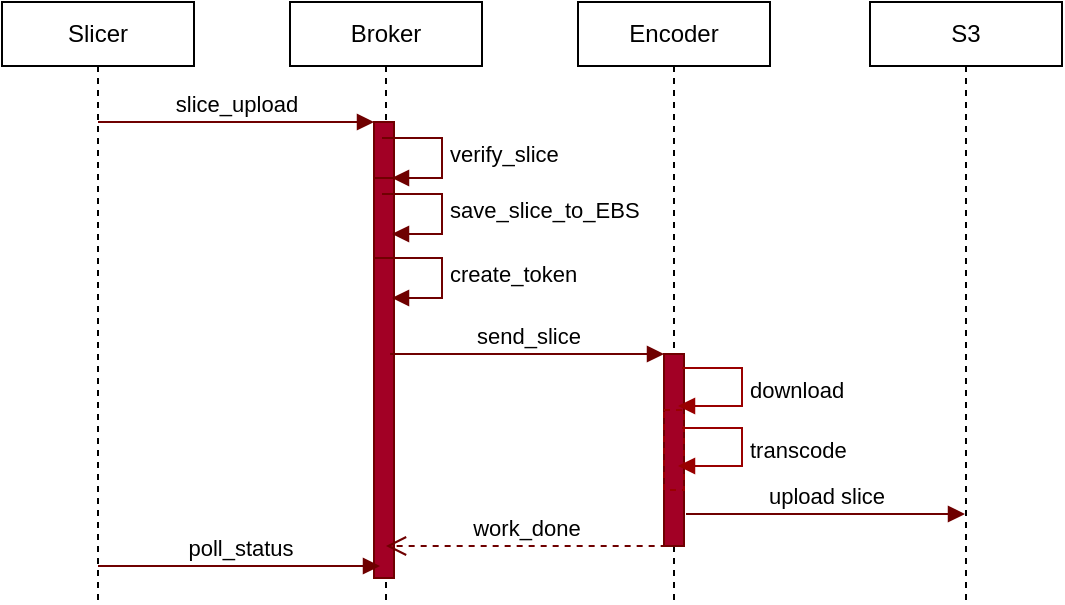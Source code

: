 <mxfile>
    <diagram id="86qqO_P1Cbcd22vJs-1b" name="Sequence">
        <mxGraphModel dx="843" dy="654" grid="1" gridSize="4" guides="1" tooltips="1" connect="1" arrows="1" fold="1" page="1" pageScale="1" pageWidth="850" pageHeight="1100" math="0" shadow="0">
            <root>
                <mxCell id="0"/>
                <mxCell id="1" parent="0"/>
                <mxCell id="7" value="Slicer" style="shape=umlLifeline;perimeter=lifelinePerimeter;whiteSpace=wrap;html=1;container=1;collapsible=0;recursiveResize=0;outlineConnect=0;size=32;" parent="1" vertex="1">
                    <mxGeometry x="30" y="32" width="96" height="300" as="geometry"/>
                </mxCell>
                <mxCell id="8" value="Broker" style="shape=umlLifeline;perimeter=lifelinePerimeter;whiteSpace=wrap;html=1;container=1;collapsible=0;recursiveResize=0;outlineConnect=0;size=32;" parent="1" vertex="1">
                    <mxGeometry x="174" y="32" width="96" height="300" as="geometry"/>
                </mxCell>
                <mxCell id="10" value="" style="html=1;points=[];perimeter=orthogonalPerimeter;fillColor=#a20025;strokeColor=#6F0000;fontColor=#ffffff;" parent="8" vertex="1">
                    <mxGeometry x="42" y="60" width="10" height="228" as="geometry"/>
                </mxCell>
                <mxCell id="13" value="" style="html=1;points=[];perimeter=orthogonalPerimeter;fillColor=#a20025;fontColor=#ffffff;strokeColor=#6F0000;" parent="8" vertex="1">
                    <mxGeometry x="42" y="88" width="10" height="40" as="geometry"/>
                </mxCell>
                <mxCell id="14" value="verify_slice" style="edgeStyle=orthogonalEdgeStyle;html=1;align=left;spacingLeft=2;endArrow=block;rounded=0;entryX=1;entryY=0;fillColor=#a20025;strokeColor=#6F0000;" parent="8" edge="1">
                    <mxGeometry relative="1" as="geometry">
                        <mxPoint x="46" y="68" as="sourcePoint"/>
                        <Array as="points">
                            <mxPoint x="76" y="68"/>
                        </Array>
                        <mxPoint x="51" y="88" as="targetPoint"/>
                    </mxGeometry>
                </mxCell>
                <mxCell id="16" value="save_slice_to_EBS" style="edgeStyle=orthogonalEdgeStyle;html=1;align=left;spacingLeft=2;endArrow=block;rounded=0;entryX=1;entryY=0;fillColor=#a20025;strokeColor=#6F0000;" parent="8" edge="1">
                    <mxGeometry relative="1" as="geometry">
                        <mxPoint x="46" y="96" as="sourcePoint"/>
                        <Array as="points">
                            <mxPoint x="76" y="96"/>
                        </Array>
                        <mxPoint x="51" y="116" as="targetPoint"/>
                    </mxGeometry>
                </mxCell>
                <mxCell id="9" value="Encoder" style="shape=umlLifeline;perimeter=lifelinePerimeter;whiteSpace=wrap;html=1;container=1;collapsible=0;recursiveResize=0;outlineConnect=0;size=32;" parent="1" vertex="1">
                    <mxGeometry x="318" y="32" width="96" height="300" as="geometry"/>
                </mxCell>
                <mxCell id="22" value="" style="html=1;points=[];perimeter=orthogonalPerimeter;fillColor=#a20025;fontColor=#ffffff;strokeColor=#6F0000;" parent="9" vertex="1">
                    <mxGeometry x="43" y="176" width="10" height="96" as="geometry"/>
                </mxCell>
                <mxCell id="GzJq20PFAnQ3MTvmmoe4-25" value="" style="html=1;points=[];perimeter=orthogonalPerimeter;dashed=1;fontColor=#990000;fillColor=none;strokeColor=#990000;" vertex="1" parent="9">
                    <mxGeometry x="43" y="204" width="10" height="40" as="geometry"/>
                </mxCell>
                <mxCell id="GzJq20PFAnQ3MTvmmoe4-29" value="transcode" style="edgeStyle=orthogonalEdgeStyle;html=1;align=left;spacingLeft=2;endArrow=block;rounded=0;fontColor=#000000;strokeColor=#990000;" edge="1" parent="9">
                    <mxGeometry relative="1" as="geometry">
                        <mxPoint x="52" y="213" as="sourcePoint"/>
                        <Array as="points">
                            <mxPoint x="82" y="213"/>
                            <mxPoint x="82" y="232"/>
                        </Array>
                        <mxPoint x="50" y="232" as="targetPoint"/>
                    </mxGeometry>
                </mxCell>
                <mxCell id="11" value="slice_upload" style="html=1;verticalAlign=bottom;endArrow=block;entryX=0;entryY=0;fillColor=#a20025;strokeColor=#6F0000;" parent="1" source="7" target="10" edge="1">
                    <mxGeometry relative="1" as="geometry">
                        <mxPoint x="146" y="92" as="sourcePoint"/>
                    </mxGeometry>
                </mxCell>
                <mxCell id="19" value="create_token" style="edgeStyle=orthogonalEdgeStyle;html=1;align=left;spacingLeft=2;endArrow=block;rounded=0;entryX=1;entryY=0;fillColor=#a20025;strokeColor=#6F0000;" parent="1" edge="1">
                    <mxGeometry relative="1" as="geometry">
                        <mxPoint x="220" y="160" as="sourcePoint"/>
                        <Array as="points">
                            <mxPoint x="250" y="160"/>
                        </Array>
                        <mxPoint x="225" y="180" as="targetPoint"/>
                    </mxGeometry>
                </mxCell>
                <mxCell id="24" value="work_done" style="html=1;verticalAlign=bottom;endArrow=open;dashed=1;endSize=8;exitX=0.133;exitY=1;fillColor=#a20025;strokeColor=#6F0000;exitDx=0;exitDy=0;exitPerimeter=0;" parent="1" edge="1" target="8" source="22">
                    <mxGeometry relative="1" as="geometry">
                        <mxPoint x="224" y="238" as="targetPoint"/>
                        <mxPoint x="361" y="238.4" as="sourcePoint"/>
                    </mxGeometry>
                </mxCell>
                <mxCell id="23" value="send_slice" style="html=1;verticalAlign=bottom;endArrow=block;entryX=0;entryY=0;fillColor=#a20025;strokeColor=#6F0000;" parent="1" target="22" edge="1">
                    <mxGeometry relative="1" as="geometry">
                        <mxPoint x="224" y="208" as="sourcePoint"/>
                    </mxGeometry>
                </mxCell>
                <mxCell id="25" value="poll_status" style="html=1;verticalAlign=bottom;endArrow=block;fillColor=#a20025;strokeColor=#6F0000;" parent="1" edge="1">
                    <mxGeometry relative="1" as="geometry">
                        <mxPoint x="78" y="314.0" as="sourcePoint"/>
                        <mxPoint x="219" y="314" as="targetPoint"/>
                    </mxGeometry>
                </mxCell>
                <mxCell id="GzJq20PFAnQ3MTvmmoe4-31" value="download" style="edgeStyle=orthogonalEdgeStyle;html=1;align=left;spacingLeft=2;endArrow=block;rounded=0;fontColor=#000000;strokeColor=#990000;" edge="1" parent="1">
                    <mxGeometry relative="1" as="geometry">
                        <mxPoint x="370" y="215" as="sourcePoint"/>
                        <Array as="points">
                            <mxPoint x="400" y="215"/>
                            <mxPoint x="400" y="234"/>
                        </Array>
                        <mxPoint x="368" y="234" as="targetPoint"/>
                    </mxGeometry>
                </mxCell>
                <mxCell id="GzJq20PFAnQ3MTvmmoe4-32" value="S3" style="shape=umlLifeline;perimeter=lifelinePerimeter;whiteSpace=wrap;html=1;container=1;collapsible=0;recursiveResize=0;outlineConnect=0;size=32;" vertex="1" parent="1">
                    <mxGeometry x="464" y="32" width="96" height="300" as="geometry"/>
                </mxCell>
                <mxCell id="GzJq20PFAnQ3MTvmmoe4-36" value="upload slice" style="html=1;verticalAlign=bottom;endArrow=block;fillColor=#a20025;strokeColor=#6F0000;" edge="1" parent="1">
                    <mxGeometry relative="1" as="geometry">
                        <mxPoint x="372" y="288" as="sourcePoint"/>
                        <mxPoint x="511.5" y="288" as="targetPoint"/>
                    </mxGeometry>
                </mxCell>
            </root>
        </mxGraphModel>
    </diagram>
    <diagram id="TFhXuAhmm2bXP4tnXUyT" name="overview">
        <mxGraphModel dx="843" dy="654" grid="1" gridSize="4" guides="1" tooltips="1" connect="1" arrows="1" fold="1" page="1" pageScale="1" pageWidth="850" pageHeight="1100" math="0" shadow="0">
            <root>
                <mxCell id="BmGCkv3bQAV6HZQadc2V-0"/>
                <mxCell id="BmGCkv3bQAV6HZQadc2V-1" parent="BmGCkv3bQAV6HZQadc2V-0"/>
                <mxCell id="BmGCkv3bQAV6HZQadc2V-17" value="" style="rounded=0;whiteSpace=wrap;html=1;fillColor=none;dashed=1;" vertex="1" parent="BmGCkv3bQAV6HZQadc2V-1">
                    <mxGeometry x="176" y="64" width="288" height="128" as="geometry"/>
                </mxCell>
                <mxCell id="BmGCkv3bQAV6HZQadc2V-5" value="&lt;br&gt;&lt;br&gt;Video&lt;br&gt;source" style="rounded=1;whiteSpace=wrap;html=1;" vertex="1" parent="BmGCkv3bQAV6HZQadc2V-1">
                    <mxGeometry x="94" y="96" width="68" height="64" as="geometry"/>
                </mxCell>
                <mxCell id="BmGCkv3bQAV6HZQadc2V-6" value="&lt;br&gt;Slicer" style="rounded=1;whiteSpace=wrap;html=1;" vertex="1" parent="BmGCkv3bQAV6HZQadc2V-1">
                    <mxGeometry x="188" y="96" width="68" height="64" as="geometry"/>
                </mxCell>
                <mxCell id="BmGCkv3bQAV6HZQadc2V-7" value="&lt;br&gt;Broker" style="rounded=1;whiteSpace=wrap;html=1;" vertex="1" parent="BmGCkv3bQAV6HZQadc2V-1">
                    <mxGeometry x="288" y="96" width="68" height="64" as="geometry"/>
                </mxCell>
                <mxCell id="BmGCkv3bQAV6HZQadc2V-8" value="&lt;br&gt;Encoder" style="rounded=1;whiteSpace=wrap;html=1;" vertex="1" parent="BmGCkv3bQAV6HZQadc2V-1">
                    <mxGeometry x="384" y="96" width="68" height="64" as="geometry"/>
                </mxCell>
                <mxCell id="BmGCkv3bQAV6HZQadc2V-9" value="&lt;br&gt;&amp;nbsp; &amp;nbsp; &lt;br&gt;&amp;nbsp; &amp;nbsp; &amp;nbsp;S3&amp;nbsp; &amp;nbsp; &amp;nbsp; &amp;nbsp;origin" style="rounded=1;whiteSpace=wrap;html=1;" vertex="1" parent="BmGCkv3bQAV6HZQadc2V-1">
                    <mxGeometry x="480" y="96" width="68" height="64" as="geometry"/>
                </mxCell>
                <mxCell id="BmGCkv3bQAV6HZQadc2V-10" value="&lt;br&gt;CDN" style="rounded=1;whiteSpace=wrap;html=1;" vertex="1" parent="BmGCkv3bQAV6HZQadc2V-1">
                    <mxGeometry x="576" y="96" width="68" height="64" as="geometry"/>
                </mxCell>
                <mxCell id="BmGCkv3bQAV6HZQadc2V-11" value="" style="endArrow=classic;html=1;exitX=1;exitY=0.5;exitDx=0;exitDy=0;entryX=0;entryY=0.5;entryDx=0;entryDy=0;fillColor=#a20025;strokeColor=#6F0000;" edge="1" parent="BmGCkv3bQAV6HZQadc2V-1" source="BmGCkv3bQAV6HZQadc2V-5" target="BmGCkv3bQAV6HZQadc2V-6">
                    <mxGeometry width="50" height="50" relative="1" as="geometry">
                        <mxPoint x="400" y="334" as="sourcePoint"/>
                        <mxPoint x="450" y="284" as="targetPoint"/>
                    </mxGeometry>
                </mxCell>
                <mxCell id="BmGCkv3bQAV6HZQadc2V-12" value="" style="endArrow=classic;html=1;exitX=1;exitY=0.5;exitDx=0;exitDy=0;entryX=0;entryY=0.5;entryDx=0;entryDy=0;fillColor=#a20025;strokeColor=#6F0000;" edge="1" parent="BmGCkv3bQAV6HZQadc2V-1" source="BmGCkv3bQAV6HZQadc2V-6" target="BmGCkv3bQAV6HZQadc2V-7">
                    <mxGeometry width="50" height="50" relative="1" as="geometry">
                        <mxPoint x="136" y="132" as="sourcePoint"/>
                        <mxPoint x="192" y="132" as="targetPoint"/>
                    </mxGeometry>
                </mxCell>
                <mxCell id="BmGCkv3bQAV6HZQadc2V-13" value="" style="endArrow=classic;html=1;exitX=1;exitY=0.5;exitDx=0;exitDy=0;entryX=0;entryY=0.5;entryDx=0;entryDy=0;fillColor=#a20025;strokeColor=#6F0000;" edge="1" parent="BmGCkv3bQAV6HZQadc2V-1" source="BmGCkv3bQAV6HZQadc2V-7" target="BmGCkv3bQAV6HZQadc2V-8">
                    <mxGeometry width="50" height="50" relative="1" as="geometry">
                        <mxPoint x="140" y="136" as="sourcePoint"/>
                        <mxPoint x="196" y="136" as="targetPoint"/>
                    </mxGeometry>
                </mxCell>
                <mxCell id="BmGCkv3bQAV6HZQadc2V-14" value="" style="endArrow=classic;html=1;exitX=1;exitY=0.5;exitDx=0;exitDy=0;entryX=0;entryY=0.5;entryDx=0;entryDy=0;fillColor=#a20025;strokeColor=#6F0000;" edge="1" parent="BmGCkv3bQAV6HZQadc2V-1" source="BmGCkv3bQAV6HZQadc2V-8" target="BmGCkv3bQAV6HZQadc2V-9">
                    <mxGeometry width="50" height="50" relative="1" as="geometry">
                        <mxPoint x="144" y="140" as="sourcePoint"/>
                        <mxPoint x="200" y="140" as="targetPoint"/>
                    </mxGeometry>
                </mxCell>
                <mxCell id="BmGCkv3bQAV6HZQadc2V-15" value="" style="endArrow=classic;html=1;exitX=1;exitY=0.5;exitDx=0;exitDy=0;entryX=0;entryY=0.5;entryDx=0;entryDy=0;fillColor=#a20025;strokeColor=#6F0000;" edge="1" parent="BmGCkv3bQAV6HZQadc2V-1" source="BmGCkv3bQAV6HZQadc2V-9" target="BmGCkv3bQAV6HZQadc2V-10">
                    <mxGeometry width="50" height="50" relative="1" as="geometry">
                        <mxPoint x="116" y="144" as="sourcePoint"/>
                        <mxPoint x="172" y="144" as="targetPoint"/>
                    </mxGeometry>
                </mxCell>
                <mxCell id="BmGCkv3bQAV6HZQadc2V-18" value="video ingest" style="text;html=1;strokeColor=none;fillColor=none;align=center;verticalAlign=middle;whiteSpace=wrap;rounded=0;dashed=1;fontColor=#990000;" vertex="1" parent="BmGCkv3bQAV6HZQadc2V-1">
                    <mxGeometry x="176" y="64" width="88" height="16" as="geometry"/>
                </mxCell>
                <mxCell id="BmGCkv3bQAV6HZQadc2V-19" value="" style="shape=image;verticalLabelPosition=bottom;labelBackgroundColor=#ffffff;verticalAlign=top;aspect=fixed;imageAspect=0;image=https://img.favpng.com/23/16/3/video-cameras-logo-computer-icons-png-favpng-PB7QqZvRjrXMS4aE3t70QLV4K.jpg;" vertex="1" parent="BmGCkv3bQAV6HZQadc2V-1">
                    <mxGeometry x="108.8" y="97" width="38.4" height="24" as="geometry"/>
                </mxCell>
                <mxCell id="BmGCkv3bQAV6HZQadc2V-20" value="x" style="sketch=0;outlineConnect=0;fontColor=#232F3E;gradientColor=none;strokeColor=#ffffff;fillColor=#232F3E;dashed=0;verticalLabelPosition=middle;verticalAlign=bottom;align=center;html=1;whiteSpace=wrap;fontSize=10;fontStyle=1;spacing=3;shape=mxgraph.aws4.productIcon;prIcon=mxgraph.aws4.s3;" vertex="1" parent="BmGCkv3bQAV6HZQadc2V-1">
                    <mxGeometry x="500" y="98" width="24" height="24" as="geometry"/>
                </mxCell>
                <mxCell id="BmGCkv3bQAV6HZQadc2V-22" value="" style="shape=image;verticalLabelPosition=bottom;labelBackgroundColor=#ffffff;verticalAlign=top;aspect=fixed;imageAspect=0;image=https://cdn.iconscout.com/icon/premium/png-256-thumb/web-3097086-2594910.png;" vertex="1" parent="BmGCkv3bQAV6HZQadc2V-1">
                    <mxGeometry x="598" y="98" width="24" height="24" as="geometry"/>
                </mxCell>
                <mxCell id="BmGCkv3bQAV6HZQadc2V-23" value="&lt;br&gt;&lt;br&gt;OTT&lt;br&gt;devices" style="rounded=1;whiteSpace=wrap;html=1;" vertex="1" parent="BmGCkv3bQAV6HZQadc2V-1">
                    <mxGeometry x="672" y="96" width="68" height="64" as="geometry"/>
                </mxCell>
                <mxCell id="BmGCkv3bQAV6HZQadc2V-24" value="" style="endArrow=classic;html=1;exitX=1;exitY=0.5;exitDx=0;exitDy=0;entryX=0;entryY=0.5;entryDx=0;entryDy=0;fillColor=#a20025;strokeColor=#6F0000;" edge="1" parent="BmGCkv3bQAV6HZQadc2V-1" source="BmGCkv3bQAV6HZQadc2V-10" target="BmGCkv3bQAV6HZQadc2V-23">
                    <mxGeometry width="50" height="50" relative="1" as="geometry">
                        <mxPoint x="552" y="132" as="sourcePoint"/>
                        <mxPoint x="580" y="132" as="targetPoint"/>
                    </mxGeometry>
                </mxCell>
                <mxCell id="BmGCkv3bQAV6HZQadc2V-25" value="" style="shape=image;verticalLabelPosition=bottom;labelBackgroundColor=#ffffff;verticalAlign=top;aspect=fixed;imageAspect=0;image=https://cdn1.iconfinder.com/data/icons/ott-media-service-1-1/1024/tablet-512.png;" vertex="1" parent="BmGCkv3bQAV6HZQadc2V-1">
                    <mxGeometry x="691" y="94" width="30" height="30" as="geometry"/>
                </mxCell>
                <mxCell id="BmGCkv3bQAV6HZQadc2V-29" value="" style="sketch=0;outlineConnect=0;fontColor=#232F3E;gradientColor=none;strokeColor=#ffffff;fillColor=#232F3E;dashed=0;verticalLabelPosition=middle;verticalAlign=bottom;align=center;html=1;whiteSpace=wrap;fontSize=10;fontStyle=1;spacing=3;shape=mxgraph.aws4.productIcon;prIcon=mxgraph.aws4.ec2;" vertex="1" parent="BmGCkv3bQAV6HZQadc2V-1">
                    <mxGeometry x="406" y="98" width="24" height="24" as="geometry"/>
                </mxCell>
                <mxCell id="BmGCkv3bQAV6HZQadc2V-30" value="" style="sketch=0;outlineConnect=0;fontColor=#232F3E;gradientColor=none;strokeColor=#ffffff;fillColor=#232F3E;dashed=0;verticalLabelPosition=middle;verticalAlign=bottom;align=center;html=1;whiteSpace=wrap;fontSize=10;fontStyle=1;spacing=3;shape=mxgraph.aws4.productIcon;prIcon=mxgraph.aws4.ec2;" vertex="1" parent="BmGCkv3bQAV6HZQadc2V-1">
                    <mxGeometry x="308" y="97" width="24" height="24" as="geometry"/>
                </mxCell>
                <mxCell id="BmGCkv3bQAV6HZQadc2V-31" value="" style="sketch=0;outlineConnect=0;fontColor=#232F3E;gradientColor=none;strokeColor=#ffffff;fillColor=#232F3E;dashed=0;verticalLabelPosition=middle;verticalAlign=bottom;align=center;html=1;whiteSpace=wrap;fontSize=10;fontStyle=1;spacing=3;shape=mxgraph.aws4.productIcon;prIcon=mxgraph.aws4.ec2;" vertex="1" parent="BmGCkv3bQAV6HZQadc2V-1">
                    <mxGeometry x="210" y="98" width="24" height="24" as="geometry"/>
                </mxCell>
            </root>
        </mxGraphModel>
    </diagram>
</mxfile>